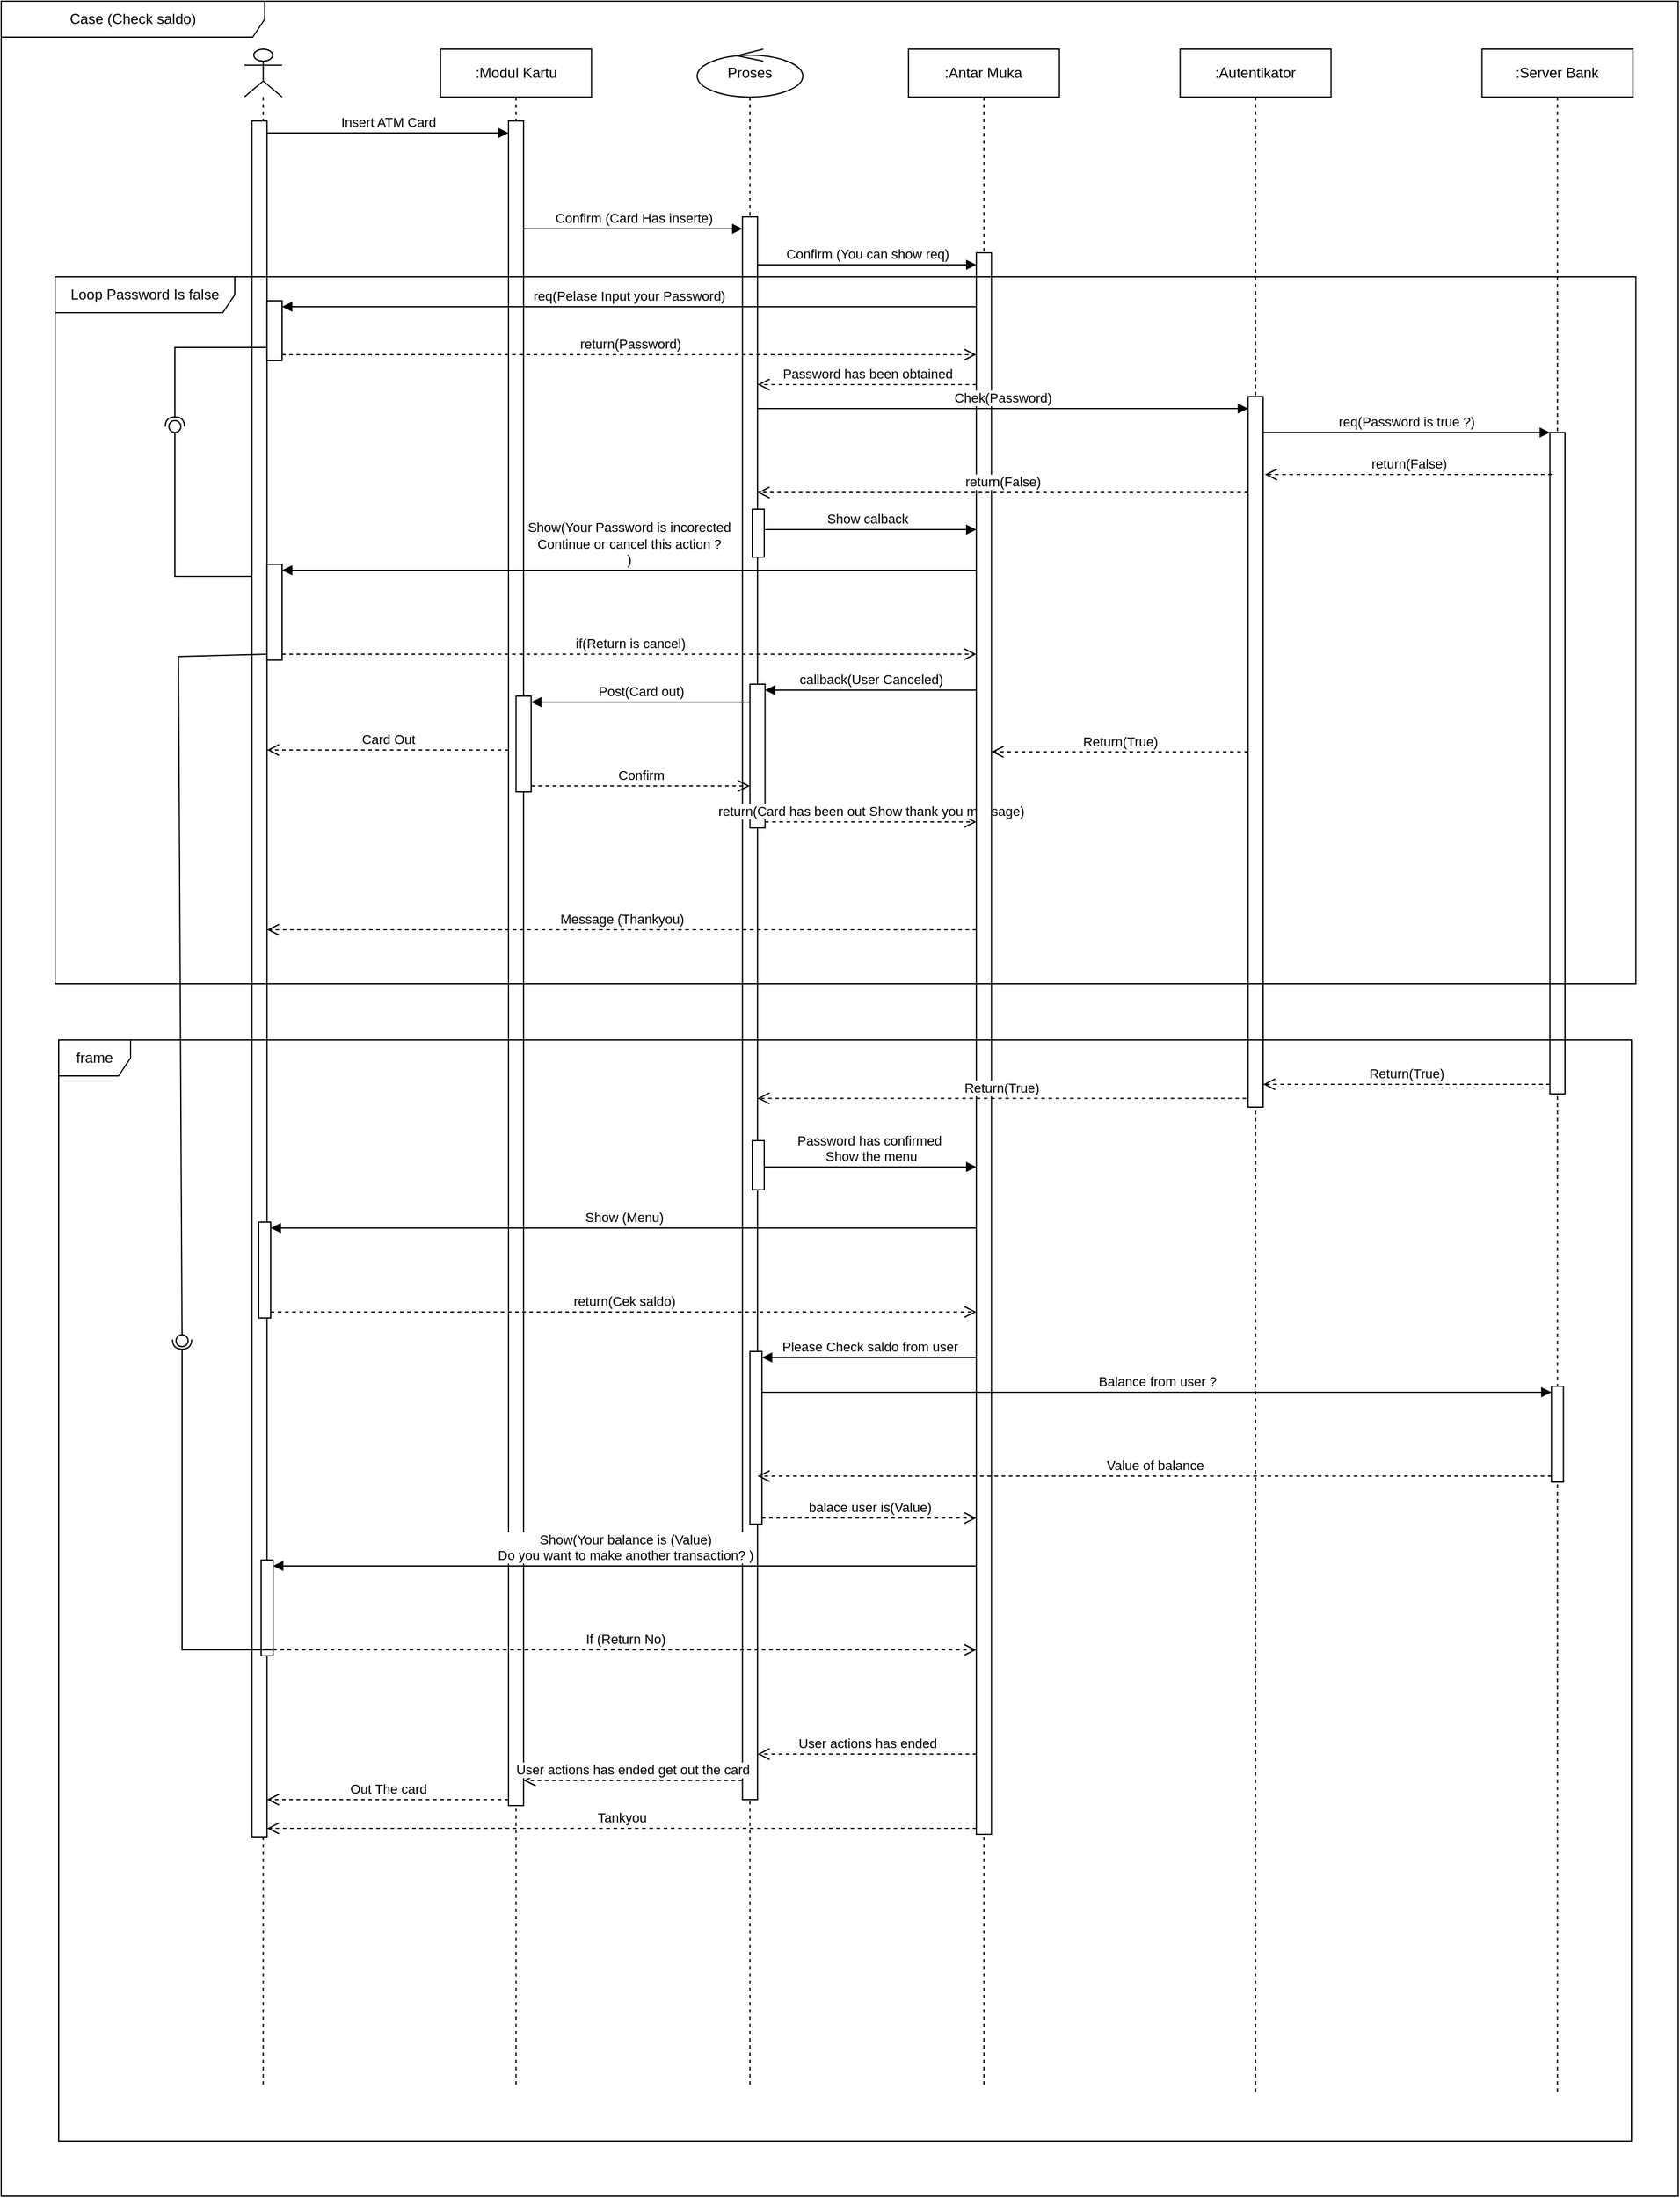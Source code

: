 <mxfile version="23.0.2" type="github">
  <diagram name="Page-1" id="13e1069c-82ec-6db2-03f1-153e76fe0fe0">
    <mxGraphModel dx="5285" dy="2833" grid="0" gridSize="10" guides="1" tooltips="1" connect="1" arrows="1" fold="1" page="1" pageScale="1" pageWidth="1100" pageHeight="850" background="none" math="0" shadow="0">
      <root>
        <mxCell id="0" />
        <mxCell id="1" parent="0" />
        <mxCell id="sxSm5p9P4qWuz1QGsP1s-96" value="" style="group" vertex="1" connectable="0" parent="1">
          <mxGeometry x="-901" y="-765" width="1260" height="1832" as="geometry" />
        </mxCell>
        <mxCell id="sxSm5p9P4qWuz1QGsP1s-47" value="" style="shape=umlLifeline;perimeter=lifelinePerimeter;whiteSpace=wrap;html=1;container=1;dropTarget=0;collapsible=0;recursiveResize=0;outlineConnect=0;portConstraint=eastwest;newEdgeStyle={&quot;curved&quot;:0,&quot;rounded&quot;:0};participant=umlActor;" vertex="1" parent="sxSm5p9P4qWuz1QGsP1s-96">
          <mxGeometry x="63" y="40" width="31.5" height="1700" as="geometry" />
        </mxCell>
        <mxCell id="sxSm5p9P4qWuz1QGsP1s-65" value="" style="html=1;points=[[0,0,0,0,5],[0,1,0,0,-5],[1,0,0,0,5],[1,1,0,0,-5]];perimeter=orthogonalPerimeter;outlineConnect=0;targetShapes=umlLifeline;portConstraint=eastwest;newEdgeStyle={&quot;curved&quot;:0,&quot;rounded&quot;:0};" vertex="1" parent="sxSm5p9P4qWuz1QGsP1s-47">
          <mxGeometry x="6.3" y="60" width="12.6" height="1432" as="geometry" />
        </mxCell>
        <mxCell id="sxSm5p9P4qWuz1QGsP1s-74" value="" style="html=1;points=[[0,0,0,0,5],[0,1,0,0,-5],[1,0,0,0,5],[1,1,0,0,-5]];perimeter=orthogonalPerimeter;outlineConnect=0;targetShapes=umlLifeline;portConstraint=eastwest;newEdgeStyle={&quot;curved&quot;:0,&quot;rounded&quot;:0};" vertex="1" parent="sxSm5p9P4qWuz1QGsP1s-47">
          <mxGeometry x="18.9" y="210" width="12.6" height="50" as="geometry" />
        </mxCell>
        <mxCell id="sxSm5p9P4qWuz1QGsP1s-129" value="" style="html=1;points=[[0,0,0,0,5],[0,1,0,0,-5],[1,0,0,0,5],[1,1,0,0,-5]];perimeter=orthogonalPerimeter;outlineConnect=0;targetShapes=umlLifeline;portConstraint=eastwest;newEdgeStyle={&quot;curved&quot;:0,&quot;rounded&quot;:0};" vertex="1" parent="sxSm5p9P4qWuz1QGsP1s-47">
          <mxGeometry x="12" y="979" width="10" height="80" as="geometry" />
        </mxCell>
        <mxCell id="sxSm5p9P4qWuz1QGsP1s-139" value="" style="html=1;points=[[0,0,0,0,5],[0,1,0,0,-5],[1,0,0,0,5],[1,1,0,0,-5]];perimeter=orthogonalPerimeter;outlineConnect=0;targetShapes=umlLifeline;portConstraint=eastwest;newEdgeStyle={&quot;curved&quot;:0,&quot;rounded&quot;:0};" vertex="1" parent="sxSm5p9P4qWuz1QGsP1s-47">
          <mxGeometry x="14" y="1261" width="10" height="80" as="geometry" />
        </mxCell>
        <mxCell id="sxSm5p9P4qWuz1QGsP1s-48" value=":Modul Kartu" style="shape=umlLifeline;perimeter=lifelinePerimeter;whiteSpace=wrap;html=1;container=1;dropTarget=0;collapsible=0;recursiveResize=0;outlineConnect=0;portConstraint=eastwest;newEdgeStyle={&quot;curved&quot;:0,&quot;rounded&quot;:0};" vertex="1" parent="sxSm5p9P4qWuz1QGsP1s-96">
          <mxGeometry x="226.8" y="40" width="126" height="1699" as="geometry" />
        </mxCell>
        <mxCell id="sxSm5p9P4qWuz1QGsP1s-62" value="" style="html=1;points=[[0,0,0,0,5],[0,1,0,0,-5],[1,0,0,0,5],[1,1,0,0,-5]];perimeter=orthogonalPerimeter;outlineConnect=0;targetShapes=umlLifeline;portConstraint=eastwest;newEdgeStyle={&quot;curved&quot;:0,&quot;rounded&quot;:0};" vertex="1" parent="sxSm5p9P4qWuz1QGsP1s-48">
          <mxGeometry x="56.7" y="60" width="12.6" height="1406" as="geometry" />
        </mxCell>
        <mxCell id="sxSm5p9P4qWuz1QGsP1s-50" value="Proses" style="shape=umlLifeline;perimeter=lifelinePerimeter;whiteSpace=wrap;html=1;container=1;dropTarget=0;collapsible=0;recursiveResize=0;outlineConnect=0;portConstraint=eastwest;newEdgeStyle={&quot;curved&quot;:0,&quot;rounded&quot;:0};participant=umlControl;" vertex="1" parent="sxSm5p9P4qWuz1QGsP1s-96">
          <mxGeometry x="441" y="40" width="88.2" height="1701" as="geometry" />
        </mxCell>
        <mxCell id="sxSm5p9P4qWuz1QGsP1s-66" value="" style="html=1;points=[[0,0,0,0,5],[0,1,0,0,-5],[1,0,0,0,5],[1,1,0,0,-5]];perimeter=orthogonalPerimeter;outlineConnect=0;targetShapes=umlLifeline;portConstraint=eastwest;newEdgeStyle={&quot;curved&quot;:0,&quot;rounded&quot;:0};" vertex="1" parent="sxSm5p9P4qWuz1QGsP1s-50">
          <mxGeometry x="37.8" y="140" width="12.6" height="1321" as="geometry" />
        </mxCell>
        <mxCell id="sxSm5p9P4qWuz1QGsP1s-83" value="" style="html=1;points=[[0,0,0,0,5],[0,1,0,0,-5],[1,0,0,0,5],[1,1,0,0,-5]];perimeter=orthogonalPerimeter;outlineConnect=0;targetShapes=umlLifeline;portConstraint=eastwest;newEdgeStyle={&quot;curved&quot;:0,&quot;rounded&quot;:0};" vertex="1" parent="sxSm5p9P4qWuz1QGsP1s-50">
          <mxGeometry x="-359.1" y="430" width="12.6" height="80" as="geometry" />
        </mxCell>
        <mxCell id="sxSm5p9P4qWuz1QGsP1s-89" value="" style="html=1;points=[[0,0,0,0,5],[0,1,0,0,-5],[1,0,0,0,5],[1,1,0,0,-5]];perimeter=orthogonalPerimeter;outlineConnect=0;targetShapes=umlLifeline;portConstraint=eastwest;newEdgeStyle={&quot;curved&quot;:0,&quot;rounded&quot;:0};" vertex="1" parent="sxSm5p9P4qWuz1QGsP1s-50">
          <mxGeometry x="-151.2" y="540" width="12.6" height="80" as="geometry" />
        </mxCell>
        <mxCell id="sxSm5p9P4qWuz1QGsP1s-86" value="" style="html=1;points=[[0,0,0,0,5],[0,1,0,0,-5],[1,0,0,0,5],[1,1,0,0,-5]];perimeter=orthogonalPerimeter;outlineConnect=0;targetShapes=umlLifeline;portConstraint=eastwest;newEdgeStyle={&quot;curved&quot;:0,&quot;rounded&quot;:0};" vertex="1" parent="sxSm5p9P4qWuz1QGsP1s-50">
          <mxGeometry x="44.1" y="530" width="12.6" height="120" as="geometry" />
        </mxCell>
        <mxCell id="sxSm5p9P4qWuz1QGsP1s-84" value="Show(Your Password is incorected&lt;br&gt;Continue or cancel this action ?&lt;br&gt;)" style="html=1;verticalAlign=bottom;endArrow=block;curved=0;rounded=0;entryX=1;entryY=0;entryDx=0;entryDy=5;" edge="1" target="sxSm5p9P4qWuz1QGsP1s-83" parent="sxSm5p9P4qWuz1QGsP1s-50">
          <mxGeometry relative="1" as="geometry">
            <mxPoint x="233.1" y="435" as="sourcePoint" />
          </mxGeometry>
        </mxCell>
        <mxCell id="sxSm5p9P4qWuz1QGsP1s-85" value="if(Return is cancel)" style="html=1;verticalAlign=bottom;endArrow=open;dashed=1;endSize=8;curved=0;rounded=0;exitX=1;exitY=1;exitDx=0;exitDy=-5;" edge="1" source="sxSm5p9P4qWuz1QGsP1s-83" parent="sxSm5p9P4qWuz1QGsP1s-50">
          <mxGeometry relative="1" as="geometry">
            <mxPoint x="233.1" y="505" as="targetPoint" />
          </mxGeometry>
        </mxCell>
        <mxCell id="sxSm5p9P4qWuz1QGsP1s-87" value="callback(User Canceled)" style="html=1;verticalAlign=bottom;endArrow=block;curved=0;rounded=0;entryX=1;entryY=0;entryDx=0;entryDy=5;" edge="1" target="sxSm5p9P4qWuz1QGsP1s-86" parent="sxSm5p9P4qWuz1QGsP1s-50">
          <mxGeometry relative="1" as="geometry">
            <mxPoint x="233.1" y="535" as="sourcePoint" />
          </mxGeometry>
        </mxCell>
        <mxCell id="sxSm5p9P4qWuz1QGsP1s-88" value="return(Card has been out Show thank you message)" style="html=1;verticalAlign=bottom;endArrow=open;dashed=1;endSize=8;curved=0;rounded=0;exitX=1;exitY=1;exitDx=0;exitDy=-5;" edge="1" source="sxSm5p9P4qWuz1QGsP1s-86" parent="sxSm5p9P4qWuz1QGsP1s-50">
          <mxGeometry relative="1" as="geometry">
            <mxPoint x="233.1" y="645" as="targetPoint" />
          </mxGeometry>
        </mxCell>
        <mxCell id="sxSm5p9P4qWuz1QGsP1s-90" value="Post(Card out)" style="html=1;verticalAlign=bottom;endArrow=block;curved=0;rounded=0;entryX=1;entryY=0;entryDx=0;entryDy=5;" edge="1" target="sxSm5p9P4qWuz1QGsP1s-89" parent="sxSm5p9P4qWuz1QGsP1s-50" source="sxSm5p9P4qWuz1QGsP1s-86">
          <mxGeometry relative="1" as="geometry">
            <mxPoint x="-50.4" y="545" as="sourcePoint" />
          </mxGeometry>
        </mxCell>
        <mxCell id="sxSm5p9P4qWuz1QGsP1s-91" value="Confirm" style="html=1;verticalAlign=bottom;endArrow=open;dashed=1;endSize=8;curved=0;rounded=0;exitX=1;exitY=1;exitDx=0;exitDy=-5;" edge="1" source="sxSm5p9P4qWuz1QGsP1s-89" parent="sxSm5p9P4qWuz1QGsP1s-50" target="sxSm5p9P4qWuz1QGsP1s-86">
          <mxGeometry relative="1" as="geometry">
            <mxPoint x="-50.4" y="615" as="targetPoint" />
          </mxGeometry>
        </mxCell>
        <mxCell id="sxSm5p9P4qWuz1QGsP1s-92" value="Card Out" style="html=1;verticalAlign=bottom;endArrow=open;dashed=1;endSize=8;curved=0;rounded=0;exitX=0;exitY=1;exitDx=0;exitDy=-5;exitPerimeter=0;" edge="1" parent="sxSm5p9P4qWuz1QGsP1s-50">
          <mxGeometry relative="1" as="geometry">
            <mxPoint x="-157.5" y="585" as="sourcePoint" />
            <mxPoint x="-359.1" y="585" as="targetPoint" />
          </mxGeometry>
        </mxCell>
        <mxCell id="sxSm5p9P4qWuz1QGsP1s-93" value="Message (Thankyou)" style="html=1;verticalAlign=bottom;endArrow=open;dashed=1;endSize=8;curved=0;rounded=0;entryX=1;entryY=1;entryDx=0;entryDy=-5;entryPerimeter=0;" edge="1" parent="sxSm5p9P4qWuz1QGsP1s-50">
          <mxGeometry x="0.001" relative="1" as="geometry">
            <mxPoint x="233.1" y="735" as="sourcePoint" />
            <mxPoint x="-359.1" y="735" as="targetPoint" />
            <mxPoint as="offset" />
          </mxGeometry>
        </mxCell>
        <mxCell id="sxSm5p9P4qWuz1QGsP1s-136" value="" style="html=1;points=[[0,0,0,0,5],[0,1,0,0,-5],[1,0,0,0,5],[1,1,0,0,-5]];perimeter=orthogonalPerimeter;outlineConnect=0;targetShapes=umlLifeline;portConstraint=eastwest;newEdgeStyle={&quot;curved&quot;:0,&quot;rounded&quot;:0};" vertex="1" parent="sxSm5p9P4qWuz1QGsP1s-50">
          <mxGeometry x="44.1" y="1087" width="10" height="144" as="geometry" />
        </mxCell>
        <mxCell id="sxSm5p9P4qWuz1QGsP1s-52" value=":Antar Muka" style="shape=umlLifeline;perimeter=lifelinePerimeter;whiteSpace=wrap;html=1;container=1;dropTarget=0;collapsible=0;recursiveResize=0;outlineConnect=0;portConstraint=eastwest;newEdgeStyle={&quot;curved&quot;:0,&quot;rounded&quot;:0};" vertex="1" parent="sxSm5p9P4qWuz1QGsP1s-96">
          <mxGeometry x="617.4" y="40" width="126" height="1699" as="geometry" />
        </mxCell>
        <mxCell id="sxSm5p9P4qWuz1QGsP1s-67" value="" style="html=1;points=[[0,0,0,0,5],[0,1,0,0,-5],[1,0,0,0,5],[1,1,0,0,-5]];perimeter=orthogonalPerimeter;outlineConnect=0;targetShapes=umlLifeline;portConstraint=eastwest;newEdgeStyle={&quot;curved&quot;:0,&quot;rounded&quot;:0};" vertex="1" parent="sxSm5p9P4qWuz1QGsP1s-52">
          <mxGeometry x="56.7" y="170" width="12.6" height="1320" as="geometry" />
        </mxCell>
        <mxCell id="sxSm5p9P4qWuz1QGsP1s-54" value=":Autentikator" style="shape=umlLifeline;perimeter=lifelinePerimeter;whiteSpace=wrap;html=1;container=1;dropTarget=0;collapsible=0;recursiveResize=0;outlineConnect=0;portConstraint=eastwest;newEdgeStyle={&quot;curved&quot;:0,&quot;rounded&quot;:0};" vertex="1" parent="sxSm5p9P4qWuz1QGsP1s-96">
          <mxGeometry x="844.2" y="40" width="126" height="1705" as="geometry" />
        </mxCell>
        <mxCell id="sxSm5p9P4qWuz1QGsP1s-68" value="" style="html=1;points=[[0,0,0,0,5],[0,1,0,0,-5],[1,0,0,0,5],[1,1,0,0,-5]];perimeter=orthogonalPerimeter;outlineConnect=0;targetShapes=umlLifeline;portConstraint=eastwest;newEdgeStyle={&quot;curved&quot;:0,&quot;rounded&quot;:0};" vertex="1" parent="sxSm5p9P4qWuz1QGsP1s-54">
          <mxGeometry x="56.7" y="290" width="12.6" height="593" as="geometry" />
        </mxCell>
        <mxCell id="sxSm5p9P4qWuz1QGsP1s-56" value=":Server Bank" style="shape=umlLifeline;perimeter=lifelinePerimeter;whiteSpace=wrap;html=1;container=1;dropTarget=0;collapsible=0;recursiveResize=0;outlineConnect=0;portConstraint=eastwest;newEdgeStyle={&quot;curved&quot;:0,&quot;rounded&quot;:0};" vertex="1" parent="sxSm5p9P4qWuz1QGsP1s-96">
          <mxGeometry x="1096.2" y="40" width="126" height="1707" as="geometry" />
        </mxCell>
        <mxCell id="sxSm5p9P4qWuz1QGsP1s-69" value="" style="html=1;points=[[0,0,0,0,5],[0,1,0,0,-5],[1,0,0,0,5],[1,1,0,0,-5]];perimeter=orthogonalPerimeter;outlineConnect=0;targetShapes=umlLifeline;portConstraint=eastwest;newEdgeStyle={&quot;curved&quot;:0,&quot;rounded&quot;:0};" vertex="1" parent="sxSm5p9P4qWuz1QGsP1s-56">
          <mxGeometry x="56.7" y="320" width="12.6" height="552" as="geometry" />
        </mxCell>
        <mxCell id="sxSm5p9P4qWuz1QGsP1s-133" value="" style="html=1;points=[[0,0,0,0,5],[0,1,0,0,-5],[1,0,0,0,5],[1,1,0,0,-5]];perimeter=orthogonalPerimeter;outlineConnect=0;targetShapes=umlLifeline;portConstraint=eastwest;newEdgeStyle={&quot;curved&quot;:0,&quot;rounded&quot;:0};" vertex="1" parent="sxSm5p9P4qWuz1QGsP1s-56">
          <mxGeometry x="58" y="1116" width="10" height="80" as="geometry" />
        </mxCell>
        <mxCell id="sxSm5p9P4qWuz1QGsP1s-63" value="Insert ATM Card" style="html=1;verticalAlign=bottom;endArrow=block;curved=0;rounded=0;" edge="1" target="sxSm5p9P4qWuz1QGsP1s-62" parent="sxSm5p9P4qWuz1QGsP1s-96" source="sxSm5p9P4qWuz1QGsP1s-65">
          <mxGeometry relative="1" as="geometry">
            <mxPoint x="81.9" y="110" as="sourcePoint" />
            <mxPoint x="283.5" y="110" as="targetPoint" />
            <Array as="points">
              <mxPoint x="214.2" y="110" />
            </Array>
          </mxGeometry>
        </mxCell>
        <mxCell id="sxSm5p9P4qWuz1QGsP1s-71" value="Confirm (Card Has inserte)" style="html=1;verticalAlign=bottom;endArrow=block;curved=0;rounded=0;" edge="1" parent="sxSm5p9P4qWuz1QGsP1s-96">
          <mxGeometry width="80" relative="1" as="geometry">
            <mxPoint x="296.1" y="190" as="sourcePoint" />
            <mxPoint x="478.8" y="190" as="targetPoint" />
          </mxGeometry>
        </mxCell>
        <mxCell id="sxSm5p9P4qWuz1QGsP1s-72" value="Confirm (You can show req)" style="html=1;verticalAlign=bottom;endArrow=block;curved=0;rounded=0;" edge="1" parent="sxSm5p9P4qWuz1QGsP1s-96">
          <mxGeometry width="80" relative="1" as="geometry">
            <mxPoint x="491.4" y="220" as="sourcePoint" />
            <mxPoint x="674.1" y="220" as="targetPoint" />
          </mxGeometry>
        </mxCell>
        <mxCell id="sxSm5p9P4qWuz1QGsP1s-75" value="req(Pelase Input your Password)" style="html=1;verticalAlign=bottom;endArrow=block;curved=0;rounded=0;entryX=1;entryY=0;entryDx=0;entryDy=5;" edge="1" target="sxSm5p9P4qWuz1QGsP1s-74" parent="sxSm5p9P4qWuz1QGsP1s-96" source="sxSm5p9P4qWuz1QGsP1s-67">
          <mxGeometry relative="1" as="geometry">
            <mxPoint x="182.7" y="205" as="sourcePoint" />
          </mxGeometry>
        </mxCell>
        <mxCell id="sxSm5p9P4qWuz1QGsP1s-76" value="return(Password)" style="html=1;verticalAlign=bottom;endArrow=open;dashed=1;endSize=8;curved=0;rounded=0;exitX=1;exitY=1;exitDx=0;exitDy=-5;" edge="1" source="sxSm5p9P4qWuz1QGsP1s-74" parent="sxSm5p9P4qWuz1QGsP1s-96" target="sxSm5p9P4qWuz1QGsP1s-67">
          <mxGeometry relative="1" as="geometry">
            <mxPoint x="182.7" y="275" as="targetPoint" />
          </mxGeometry>
        </mxCell>
        <mxCell id="sxSm5p9P4qWuz1QGsP1s-77" value="Chek(Password)" style="html=1;verticalAlign=bottom;endArrow=block;curved=0;rounded=0;" edge="1" parent="sxSm5p9P4qWuz1QGsP1s-96" source="sxSm5p9P4qWuz1QGsP1s-66" target="sxSm5p9P4qWuz1QGsP1s-68">
          <mxGeometry width="80" relative="1" as="geometry">
            <mxPoint x="579.6" y="300" as="sourcePoint" />
            <mxPoint x="680.4" y="300" as="targetPoint" />
            <Array as="points">
              <mxPoint x="743.4" y="340" />
            </Array>
          </mxGeometry>
        </mxCell>
        <mxCell id="sxSm5p9P4qWuz1QGsP1s-78" value="req(Password is true ?)" style="html=1;verticalAlign=bottom;endArrow=block;curved=0;rounded=0;" edge="1" parent="sxSm5p9P4qWuz1QGsP1s-96" target="sxSm5p9P4qWuz1QGsP1s-69">
          <mxGeometry width="80" relative="1" as="geometry">
            <mxPoint x="913.5" y="360" as="sourcePoint" />
            <mxPoint x="1152.9" y="360" as="targetPoint" />
          </mxGeometry>
        </mxCell>
        <mxCell id="sxSm5p9P4qWuz1QGsP1s-79" value="return(False)" style="html=1;verticalAlign=bottom;endArrow=open;dashed=1;endSize=8;curved=0;rounded=0;" edge="1" parent="sxSm5p9P4qWuz1QGsP1s-96">
          <mxGeometry relative="1" as="geometry">
            <mxPoint x="1154.4" y="395" as="sourcePoint" />
            <mxPoint x="915" y="395" as="targetPoint" />
            <Array as="points">
              <mxPoint x="1097.7" y="395" />
            </Array>
          </mxGeometry>
        </mxCell>
        <mxCell id="sxSm5p9P4qWuz1QGsP1s-80" value="return(False)" style="html=1;verticalAlign=bottom;endArrow=open;dashed=1;endSize=8;curved=0;rounded=0;" edge="1" parent="sxSm5p9P4qWuz1QGsP1s-96" source="sxSm5p9P4qWuz1QGsP1s-68" target="sxSm5p9P4qWuz1QGsP1s-66">
          <mxGeometry relative="1" as="geometry">
            <mxPoint x="869.4" y="445" as="sourcePoint" />
            <mxPoint x="500" y="410" as="targetPoint" />
            <Array as="points">
              <mxPoint x="800" y="410" />
            </Array>
          </mxGeometry>
        </mxCell>
        <mxCell id="sxSm5p9P4qWuz1QGsP1s-95" value="Case (Check saldo)" style="shape=umlFrame;whiteSpace=wrap;html=1;pointerEvents=0;width=220;height=30;" vertex="1" parent="sxSm5p9P4qWuz1QGsP1s-96">
          <mxGeometry x="-140" width="1400" height="1832" as="geometry" />
        </mxCell>
        <mxCell id="sxSm5p9P4qWuz1QGsP1s-97" value="Loop Password Is false" style="shape=umlFrame;whiteSpace=wrap;html=1;pointerEvents=0;width=150;height=30;" vertex="1" parent="sxSm5p9P4qWuz1QGsP1s-96">
          <mxGeometry x="-95" y="230" width="1319.67" height="590" as="geometry" />
        </mxCell>
        <mxCell id="sxSm5p9P4qWuz1QGsP1s-103" value="Show calback" style="html=1;verticalAlign=bottom;endArrow=block;curved=0;rounded=0;" edge="1" parent="sxSm5p9P4qWuz1QGsP1s-96">
          <mxGeometry width="80" relative="1" as="geometry">
            <mxPoint x="491.4" y="441" as="sourcePoint" />
            <mxPoint x="674.1" y="441" as="targetPoint" />
          </mxGeometry>
        </mxCell>
        <mxCell id="sxSm5p9P4qWuz1QGsP1s-108" value="Password has been obtained" style="html=1;verticalAlign=bottom;endArrow=open;dashed=1;endSize=8;curved=0;rounded=0;" edge="1" parent="sxSm5p9P4qWuz1QGsP1s-96">
          <mxGeometry relative="1" as="geometry">
            <mxPoint x="674.1" y="320" as="sourcePoint" />
            <mxPoint x="491.4" y="320" as="targetPoint" />
          </mxGeometry>
        </mxCell>
        <mxCell id="sxSm5p9P4qWuz1QGsP1s-119" value="" style="rounded=0;orthogonalLoop=1;jettySize=auto;html=1;endArrow=halfCircle;endFill=0;endSize=6;strokeWidth=1;sketch=0;" edge="1" parent="sxSm5p9P4qWuz1QGsP1s-96" source="sxSm5p9P4qWuz1QGsP1s-74">
          <mxGeometry relative="1" as="geometry">
            <mxPoint x="85.9" y="289" as="sourcePoint" />
            <mxPoint x="5" y="355" as="targetPoint" />
            <Array as="points">
              <mxPoint x="5" y="289" />
            </Array>
          </mxGeometry>
        </mxCell>
        <mxCell id="sxSm5p9P4qWuz1QGsP1s-120" value="" style="rounded=0;orthogonalLoop=1;jettySize=auto;html=1;endArrow=oval;endFill=0;sketch=0;sourcePerimeterSpacing=0;targetPerimeterSpacing=0;endSize=10;" edge="1" parent="sxSm5p9P4qWuz1QGsP1s-96" source="sxSm5p9P4qWuz1QGsP1s-65">
          <mxGeometry relative="1" as="geometry">
            <mxPoint x="181" y="429.69" as="sourcePoint" />
            <mxPoint x="5" y="355" as="targetPoint" />
            <Array as="points">
              <mxPoint x="5" y="480" />
            </Array>
          </mxGeometry>
        </mxCell>
        <mxCell id="sxSm5p9P4qWuz1QGsP1s-121" value="" style="ellipse;whiteSpace=wrap;html=1;align=center;aspect=fixed;fillColor=none;strokeColor=none;resizable=0;perimeter=centerPerimeter;rotatable=0;allowArrows=0;points=[];outlineConnect=1;" vertex="1" parent="sxSm5p9P4qWuz1QGsP1s-96">
          <mxGeometry x="258" y="333" width="10" height="10" as="geometry" />
        </mxCell>
        <mxCell id="sxSm5p9P4qWuz1QGsP1s-122" value="frame" style="shape=umlFrame;whiteSpace=wrap;html=1;pointerEvents=0;" vertex="1" parent="sxSm5p9P4qWuz1QGsP1s-96">
          <mxGeometry x="-92" y="867" width="1313" height="919" as="geometry" />
        </mxCell>
        <mxCell id="sxSm5p9P4qWuz1QGsP1s-124" value="Return(True)" style="html=1;verticalAlign=bottom;endArrow=open;dashed=1;endSize=8;curved=0;rounded=0;" edge="1" parent="sxSm5p9P4qWuz1QGsP1s-96">
          <mxGeometry relative="1" as="geometry">
            <mxPoint x="1152.9" y="904" as="sourcePoint" />
            <mxPoint x="913.5" y="904" as="targetPoint" />
          </mxGeometry>
        </mxCell>
        <mxCell id="sxSm5p9P4qWuz1QGsP1s-126" value="Return(True)" style="html=1;verticalAlign=bottom;endArrow=open;dashed=1;endSize=8;curved=0;rounded=0;" edge="1" parent="sxSm5p9P4qWuz1QGsP1s-96" source="sxSm5p9P4qWuz1QGsP1s-68" target="sxSm5p9P4qWuz1QGsP1s-67">
          <mxGeometry relative="1" as="geometry">
            <mxPoint x="1162.9" y="914" as="sourcePoint" />
            <mxPoint x="778" y="975" as="targetPoint" />
          </mxGeometry>
        </mxCell>
        <mxCell id="sxSm5p9P4qWuz1QGsP1s-127" value="Return(True)" style="html=1;verticalAlign=bottom;endArrow=open;dashed=1;endSize=8;curved=0;rounded=0;" edge="1" parent="sxSm5p9P4qWuz1QGsP1s-96" target="sxSm5p9P4qWuz1QGsP1s-66">
          <mxGeometry relative="1" as="geometry">
            <mxPoint x="899.3" y="915.7" as="sourcePoint" />
            <mxPoint x="685.3" y="915.7" as="targetPoint" />
          </mxGeometry>
        </mxCell>
        <mxCell id="sxSm5p9P4qWuz1QGsP1s-128" value="Password has confirmed&amp;nbsp;&lt;br&gt;Show the menu" style="html=1;verticalAlign=bottom;endArrow=block;curved=0;rounded=0;" edge="1" parent="sxSm5p9P4qWuz1QGsP1s-96" source="sxSm5p9P4qWuz1QGsP1s-142">
          <mxGeometry width="80" relative="1" as="geometry">
            <mxPoint x="491.4" y="973" as="sourcePoint" />
            <mxPoint x="674.1" y="973" as="targetPoint" />
          </mxGeometry>
        </mxCell>
        <mxCell id="sxSm5p9P4qWuz1QGsP1s-130" value="Show (Menu)" style="html=1;verticalAlign=bottom;endArrow=block;curved=0;rounded=0;entryX=1;entryY=0;entryDx=0;entryDy=5;" edge="1" target="sxSm5p9P4qWuz1QGsP1s-129" parent="sxSm5p9P4qWuz1QGsP1s-96" source="sxSm5p9P4qWuz1QGsP1s-67">
          <mxGeometry relative="1" as="geometry">
            <mxPoint x="155" y="1024" as="sourcePoint" />
          </mxGeometry>
        </mxCell>
        <mxCell id="sxSm5p9P4qWuz1QGsP1s-131" value="return(Cek saldo)" style="html=1;verticalAlign=bottom;endArrow=open;dashed=1;endSize=8;curved=0;rounded=0;exitX=1;exitY=1;exitDx=0;exitDy=-5;" edge="1" source="sxSm5p9P4qWuz1QGsP1s-129" parent="sxSm5p9P4qWuz1QGsP1s-96" target="sxSm5p9P4qWuz1QGsP1s-67">
          <mxGeometry relative="1" as="geometry">
            <mxPoint x="155" y="1094" as="targetPoint" />
          </mxGeometry>
        </mxCell>
        <mxCell id="sxSm5p9P4qWuz1QGsP1s-134" value="Balance from user ?" style="html=1;verticalAlign=bottom;endArrow=block;curved=0;rounded=0;entryX=0;entryY=0;entryDx=0;entryDy=5;" edge="1" target="sxSm5p9P4qWuz1QGsP1s-133" parent="sxSm5p9P4qWuz1QGsP1s-96" source="sxSm5p9P4qWuz1QGsP1s-136">
          <mxGeometry relative="1" as="geometry">
            <mxPoint x="831" y="1168" as="sourcePoint" />
          </mxGeometry>
        </mxCell>
        <mxCell id="sxSm5p9P4qWuz1QGsP1s-135" value="Value of balance" style="html=1;verticalAlign=bottom;endArrow=open;dashed=1;endSize=8;curved=0;rounded=0;exitX=0;exitY=1;exitDx=0;exitDy=-5;" edge="1" source="sxSm5p9P4qWuz1QGsP1s-133" parent="sxSm5p9P4qWuz1QGsP1s-96" target="sxSm5p9P4qWuz1QGsP1s-66">
          <mxGeometry relative="1" as="geometry">
            <mxPoint x="831" y="1238" as="targetPoint" />
          </mxGeometry>
        </mxCell>
        <mxCell id="sxSm5p9P4qWuz1QGsP1s-137" value="Please Check saldo from user" style="html=1;verticalAlign=bottom;endArrow=block;curved=0;rounded=0;entryX=1;entryY=0;entryDx=0;entryDy=5;" edge="1" target="sxSm5p9P4qWuz1QGsP1s-136" parent="sxSm5p9P4qWuz1QGsP1s-96" source="sxSm5p9P4qWuz1QGsP1s-67">
          <mxGeometry relative="1" as="geometry">
            <mxPoint x="565.1" y="1132" as="sourcePoint" />
          </mxGeometry>
        </mxCell>
        <mxCell id="sxSm5p9P4qWuz1QGsP1s-138" value="balace user is(Value)" style="html=1;verticalAlign=bottom;endArrow=open;dashed=1;endSize=8;curved=0;rounded=0;exitX=1;exitY=1;exitDx=0;exitDy=-5;" edge="1" source="sxSm5p9P4qWuz1QGsP1s-136" parent="sxSm5p9P4qWuz1QGsP1s-96" target="sxSm5p9P4qWuz1QGsP1s-67">
          <mxGeometry relative="1" as="geometry">
            <mxPoint x="565.1" y="1202" as="targetPoint" />
          </mxGeometry>
        </mxCell>
        <mxCell id="sxSm5p9P4qWuz1QGsP1s-140" value="Show(Your balance is (Value)&lt;br&gt;Do you want to make another transaction? )" style="html=1;verticalAlign=bottom;endArrow=block;curved=0;rounded=0;entryX=1;entryY=0;entryDx=0;entryDy=5;" edge="1" target="sxSm5p9P4qWuz1QGsP1s-139" parent="sxSm5p9P4qWuz1QGsP1s-96" source="sxSm5p9P4qWuz1QGsP1s-67">
          <mxGeometry relative="1" as="geometry">
            <mxPoint x="155" y="1351" as="sourcePoint" />
          </mxGeometry>
        </mxCell>
        <mxCell id="sxSm5p9P4qWuz1QGsP1s-141" value="If (Return No)" style="html=1;verticalAlign=bottom;endArrow=open;dashed=1;endSize=8;curved=0;rounded=0;exitX=1;exitY=1;exitDx=0;exitDy=-5;" edge="1" source="sxSm5p9P4qWuz1QGsP1s-139" parent="sxSm5p9P4qWuz1QGsP1s-96" target="sxSm5p9P4qWuz1QGsP1s-67">
          <mxGeometry relative="1" as="geometry">
            <mxPoint x="155" y="1421" as="targetPoint" />
          </mxGeometry>
        </mxCell>
        <mxCell id="sxSm5p9P4qWuz1QGsP1s-142" value="" style="html=1;points=[[0,0,0,0,5],[0,1,0,0,-5],[1,0,0,0,5],[1,1,0,0,-5]];perimeter=orthogonalPerimeter;outlineConnect=0;targetShapes=umlLifeline;portConstraint=eastwest;newEdgeStyle={&quot;curved&quot;:0,&quot;rounded&quot;:0};" vertex="1" parent="sxSm5p9P4qWuz1QGsP1s-96">
          <mxGeometry x="487" y="951" width="10" height="41" as="geometry" />
        </mxCell>
        <mxCell id="sxSm5p9P4qWuz1QGsP1s-143" value="" style="html=1;points=[[0,0,0,0,5],[0,1,0,0,-5],[1,0,0,0,5],[1,1,0,0,-5]];perimeter=orthogonalPerimeter;outlineConnect=0;targetShapes=umlLifeline;portConstraint=eastwest;newEdgeStyle={&quot;curved&quot;:0,&quot;rounded&quot;:0};" vertex="1" parent="sxSm5p9P4qWuz1QGsP1s-96">
          <mxGeometry x="487" y="424" width="10" height="40" as="geometry" />
        </mxCell>
        <mxCell id="sxSm5p9P4qWuz1QGsP1s-147" value="User actions has ended" style="html=1;verticalAlign=bottom;endArrow=open;dashed=1;endSize=8;curved=0;rounded=0;" edge="1" parent="sxSm5p9P4qWuz1QGsP1s-96">
          <mxGeometry relative="1" as="geometry">
            <mxPoint x="674.1" y="1463" as="sourcePoint" />
            <mxPoint x="491.4" y="1463" as="targetPoint" />
          </mxGeometry>
        </mxCell>
        <mxCell id="sxSm5p9P4qWuz1QGsP1s-148" value="Tankyou" style="html=1;verticalAlign=bottom;endArrow=open;dashed=1;endSize=8;curved=0;rounded=0;" edge="1" parent="sxSm5p9P4qWuz1QGsP1s-96">
          <mxGeometry relative="1" as="geometry">
            <mxPoint x="674.1" y="1525" as="sourcePoint" />
            <mxPoint x="81.9" y="1525" as="targetPoint" />
          </mxGeometry>
        </mxCell>
        <mxCell id="sxSm5p9P4qWuz1QGsP1s-149" value="User actions has ended get out the card" style="html=1;verticalAlign=bottom;endArrow=open;dashed=1;endSize=8;curved=0;rounded=0;" edge="1" parent="sxSm5p9P4qWuz1QGsP1s-96">
          <mxGeometry relative="1" as="geometry">
            <mxPoint x="478.8" y="1485" as="sourcePoint" />
            <mxPoint x="296.1" y="1485" as="targetPoint" />
          </mxGeometry>
        </mxCell>
        <mxCell id="sxSm5p9P4qWuz1QGsP1s-150" value="Out The card" style="html=1;verticalAlign=bottom;endArrow=open;dashed=1;endSize=8;curved=0;rounded=0;exitX=0;exitY=1;exitDx=0;exitDy=-5;exitPerimeter=0;" edge="1" parent="sxSm5p9P4qWuz1QGsP1s-96" source="sxSm5p9P4qWuz1QGsP1s-62" target="sxSm5p9P4qWuz1QGsP1s-65">
          <mxGeometry relative="1" as="geometry">
            <mxPoint x="374" y="1451" as="sourcePoint" />
            <mxPoint x="294" y="1451" as="targetPoint" />
          </mxGeometry>
        </mxCell>
        <mxCell id="sxSm5p9P4qWuz1QGsP1s-151" value="" style="rounded=0;orthogonalLoop=1;jettySize=auto;html=1;endArrow=halfCircle;endFill=0;endSize=6;strokeWidth=1;sketch=0;exitX=1;exitY=1;exitDx=0;exitDy=-5;exitPerimeter=0;" edge="1" parent="sxSm5p9P4qWuz1QGsP1s-96" source="sxSm5p9P4qWuz1QGsP1s-139">
          <mxGeometry relative="1" as="geometry">
            <mxPoint x="220" y="1040" as="sourcePoint" />
            <mxPoint x="11" y="1117" as="targetPoint" />
            <Array as="points">
              <mxPoint x="11" y="1376" />
            </Array>
          </mxGeometry>
        </mxCell>
        <mxCell id="sxSm5p9P4qWuz1QGsP1s-152" value="" style="rounded=0;orthogonalLoop=1;jettySize=auto;html=1;endArrow=oval;endFill=0;sketch=0;sourcePerimeterSpacing=0;targetPerimeterSpacing=0;endSize=10;exitX=0;exitY=1;exitDx=0;exitDy=-5;exitPerimeter=0;" edge="1" parent="sxSm5p9P4qWuz1QGsP1s-96" source="sxSm5p9P4qWuz1QGsP1s-83">
          <mxGeometry relative="1" as="geometry">
            <mxPoint x="80.9" y="551" as="sourcePoint" />
            <mxPoint x="11" y="1118" as="targetPoint" />
            <Array as="points">
              <mxPoint x="8" y="547" />
            </Array>
          </mxGeometry>
        </mxCell>
        <mxCell id="sxSm5p9P4qWuz1QGsP1s-153" value="" style="ellipse;whiteSpace=wrap;html=1;align=center;aspect=fixed;fillColor=none;strokeColor=none;resizable=0;perimeter=centerPerimeter;rotatable=0;allowArrows=0;points=[];outlineConnect=1;" vertex="1" parent="1">
          <mxGeometry x="-510" y="704" width="10" height="10" as="geometry" />
        </mxCell>
      </root>
    </mxGraphModel>
  </diagram>
</mxfile>
